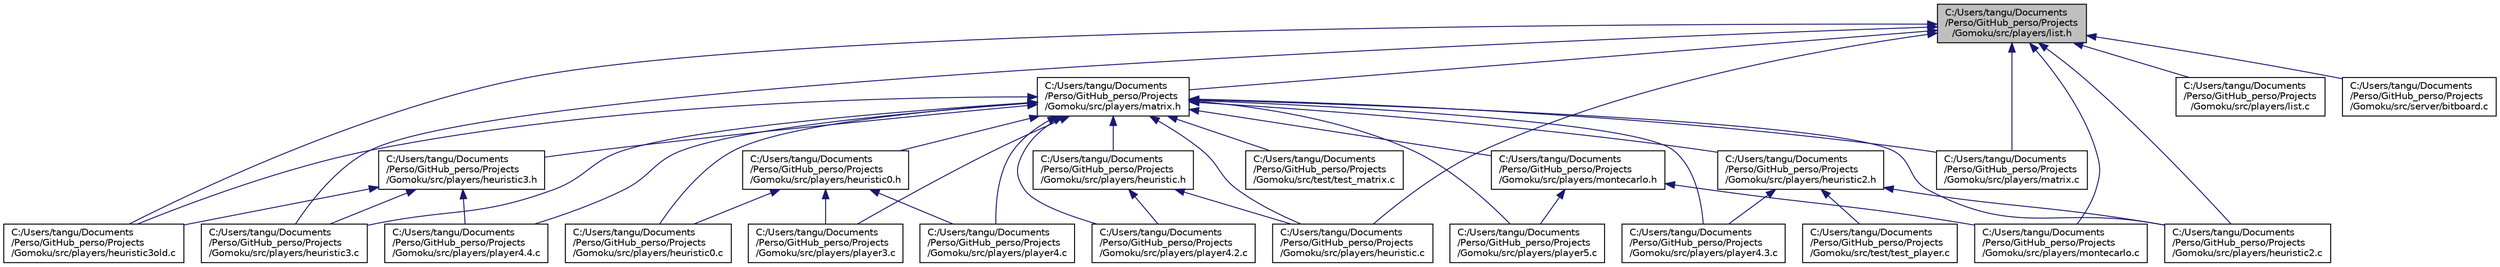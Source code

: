 digraph "C:/Users/tangu/Documents/Perso/GitHub_perso/Projects/Gomoku/src/players/list.h"
{
 // LATEX_PDF_SIZE
  edge [fontname="Helvetica",fontsize="10",labelfontname="Helvetica",labelfontsize="10"];
  node [fontname="Helvetica",fontsize="10",shape=record];
  Node1 [label="C:/Users/tangu/Documents\l/Perso/GitHub_perso/Projects\l/Gomoku/src/players/list.h",height=0.2,width=0.4,color="black", fillcolor="grey75", style="filled", fontcolor="black",tooltip=" "];
  Node1 -> Node2 [dir="back",color="midnightblue",fontsize="10",style="solid",fontname="Helvetica"];
  Node2 [label="C:/Users/tangu/Documents\l/Perso/GitHub_perso/Projects\l/Gomoku/src/players/heuristic.c",height=0.2,width=0.4,color="black", fillcolor="white", style="filled",URL="$heuristic_8c.html",tooltip=" "];
  Node1 -> Node3 [dir="back",color="midnightblue",fontsize="10",style="solid",fontname="Helvetica"];
  Node3 [label="C:/Users/tangu/Documents\l/Perso/GitHub_perso/Projects\l/Gomoku/src/players/heuristic2.c",height=0.2,width=0.4,color="black", fillcolor="white", style="filled",URL="$heuristic2_8c.html",tooltip=" "];
  Node1 -> Node4 [dir="back",color="midnightblue",fontsize="10",style="solid",fontname="Helvetica"];
  Node4 [label="C:/Users/tangu/Documents\l/Perso/GitHub_perso/Projects\l/Gomoku/src/players/heuristic3.c",height=0.2,width=0.4,color="black", fillcolor="white", style="filled",URL="$heuristic3_8c.html",tooltip=" "];
  Node1 -> Node5 [dir="back",color="midnightblue",fontsize="10",style="solid",fontname="Helvetica"];
  Node5 [label="C:/Users/tangu/Documents\l/Perso/GitHub_perso/Projects\l/Gomoku/src/players/heuristic3old.c",height=0.2,width=0.4,color="black", fillcolor="white", style="filled",URL="$heuristic3old_8c_source.html",tooltip=" "];
  Node1 -> Node6 [dir="back",color="midnightblue",fontsize="10",style="solid",fontname="Helvetica"];
  Node6 [label="C:/Users/tangu/Documents\l/Perso/GitHub_perso/Projects\l/Gomoku/src/players/list.c",height=0.2,width=0.4,color="black", fillcolor="white", style="filled",URL="$list_8c.html",tooltip=" "];
  Node1 -> Node7 [dir="back",color="midnightblue",fontsize="10",style="solid",fontname="Helvetica"];
  Node7 [label="C:/Users/tangu/Documents\l/Perso/GitHub_perso/Projects\l/Gomoku/src/players/matrix.c",height=0.2,width=0.4,color="black", fillcolor="white", style="filled",URL="$matrix_8c.html",tooltip=" "];
  Node1 -> Node8 [dir="back",color="midnightblue",fontsize="10",style="solid",fontname="Helvetica"];
  Node8 [label="C:/Users/tangu/Documents\l/Perso/GitHub_perso/Projects\l/Gomoku/src/players/matrix.h",height=0.2,width=0.4,color="black", fillcolor="white", style="filled",URL="$matrix_8h.html",tooltip=" "];
  Node8 -> Node2 [dir="back",color="midnightblue",fontsize="10",style="solid",fontname="Helvetica"];
  Node8 -> Node9 [dir="back",color="midnightblue",fontsize="10",style="solid",fontname="Helvetica"];
  Node9 [label="C:/Users/tangu/Documents\l/Perso/GitHub_perso/Projects\l/Gomoku/src/players/heuristic.h",height=0.2,width=0.4,color="black", fillcolor="white", style="filled",URL="$heuristic_8h.html",tooltip=" "];
  Node9 -> Node2 [dir="back",color="midnightblue",fontsize="10",style="solid",fontname="Helvetica"];
  Node9 -> Node10 [dir="back",color="midnightblue",fontsize="10",style="solid",fontname="Helvetica"];
  Node10 [label="C:/Users/tangu/Documents\l/Perso/GitHub_perso/Projects\l/Gomoku/src/players/player4.2.c",height=0.2,width=0.4,color="black", fillcolor="white", style="filled",URL="$player4_82_8c.html",tooltip=" "];
  Node8 -> Node11 [dir="back",color="midnightblue",fontsize="10",style="solid",fontname="Helvetica"];
  Node11 [label="C:/Users/tangu/Documents\l/Perso/GitHub_perso/Projects\l/Gomoku/src/players/heuristic0.c",height=0.2,width=0.4,color="black", fillcolor="white", style="filled",URL="$heuristic0_8c.html",tooltip=" "];
  Node8 -> Node12 [dir="back",color="midnightblue",fontsize="10",style="solid",fontname="Helvetica"];
  Node12 [label="C:/Users/tangu/Documents\l/Perso/GitHub_perso/Projects\l/Gomoku/src/players/heuristic0.h",height=0.2,width=0.4,color="black", fillcolor="white", style="filled",URL="$heuristic0_8h.html",tooltip=" "];
  Node12 -> Node11 [dir="back",color="midnightblue",fontsize="10",style="solid",fontname="Helvetica"];
  Node12 -> Node13 [dir="back",color="midnightblue",fontsize="10",style="solid",fontname="Helvetica"];
  Node13 [label="C:/Users/tangu/Documents\l/Perso/GitHub_perso/Projects\l/Gomoku/src/players/player3.c",height=0.2,width=0.4,color="black", fillcolor="white", style="filled",URL="$player3_8c.html",tooltip=" "];
  Node12 -> Node14 [dir="back",color="midnightblue",fontsize="10",style="solid",fontname="Helvetica"];
  Node14 [label="C:/Users/tangu/Documents\l/Perso/GitHub_perso/Projects\l/Gomoku/src/players/player4.c",height=0.2,width=0.4,color="black", fillcolor="white", style="filled",URL="$player4_8c.html",tooltip=" "];
  Node8 -> Node3 [dir="back",color="midnightblue",fontsize="10",style="solid",fontname="Helvetica"];
  Node8 -> Node15 [dir="back",color="midnightblue",fontsize="10",style="solid",fontname="Helvetica"];
  Node15 [label="C:/Users/tangu/Documents\l/Perso/GitHub_perso/Projects\l/Gomoku/src/players/heuristic2.h",height=0.2,width=0.4,color="black", fillcolor="white", style="filled",URL="$heuristic2_8h.html",tooltip=" "];
  Node15 -> Node3 [dir="back",color="midnightblue",fontsize="10",style="solid",fontname="Helvetica"];
  Node15 -> Node16 [dir="back",color="midnightblue",fontsize="10",style="solid",fontname="Helvetica"];
  Node16 [label="C:/Users/tangu/Documents\l/Perso/GitHub_perso/Projects\l/Gomoku/src/players/player4.3.c",height=0.2,width=0.4,color="black", fillcolor="white", style="filled",URL="$player4_83_8c.html",tooltip=" "];
  Node15 -> Node17 [dir="back",color="midnightblue",fontsize="10",style="solid",fontname="Helvetica"];
  Node17 [label="C:/Users/tangu/Documents\l/Perso/GitHub_perso/Projects\l/Gomoku/src/test/test_player.c",height=0.2,width=0.4,color="black", fillcolor="white", style="filled",URL="$test__player_8c_source.html",tooltip=" "];
  Node8 -> Node4 [dir="back",color="midnightblue",fontsize="10",style="solid",fontname="Helvetica"];
  Node8 -> Node18 [dir="back",color="midnightblue",fontsize="10",style="solid",fontname="Helvetica"];
  Node18 [label="C:/Users/tangu/Documents\l/Perso/GitHub_perso/Projects\l/Gomoku/src/players/heuristic3.h",height=0.2,width=0.4,color="black", fillcolor="white", style="filled",URL="$heuristic3_8h.html",tooltip=" "];
  Node18 -> Node4 [dir="back",color="midnightblue",fontsize="10",style="solid",fontname="Helvetica"];
  Node18 -> Node5 [dir="back",color="midnightblue",fontsize="10",style="solid",fontname="Helvetica"];
  Node18 -> Node19 [dir="back",color="midnightblue",fontsize="10",style="solid",fontname="Helvetica"];
  Node19 [label="C:/Users/tangu/Documents\l/Perso/GitHub_perso/Projects\l/Gomoku/src/players/player4.4.c",height=0.2,width=0.4,color="black", fillcolor="white", style="filled",URL="$player4_84_8c_source.html",tooltip=" "];
  Node8 -> Node5 [dir="back",color="midnightblue",fontsize="10",style="solid",fontname="Helvetica"];
  Node8 -> Node7 [dir="back",color="midnightblue",fontsize="10",style="solid",fontname="Helvetica"];
  Node8 -> Node20 [dir="back",color="midnightblue",fontsize="10",style="solid",fontname="Helvetica"];
  Node20 [label="C:/Users/tangu/Documents\l/Perso/GitHub_perso/Projects\l/Gomoku/src/players/montecarlo.h",height=0.2,width=0.4,color="black", fillcolor="white", style="filled",URL="$montecarlo_8h_source.html",tooltip=" "];
  Node20 -> Node21 [dir="back",color="midnightblue",fontsize="10",style="solid",fontname="Helvetica"];
  Node21 [label="C:/Users/tangu/Documents\l/Perso/GitHub_perso/Projects\l/Gomoku/src/players/montecarlo.c",height=0.2,width=0.4,color="black", fillcolor="white", style="filled",URL="$montecarlo_8c_source.html",tooltip=" "];
  Node20 -> Node22 [dir="back",color="midnightblue",fontsize="10",style="solid",fontname="Helvetica"];
  Node22 [label="C:/Users/tangu/Documents\l/Perso/GitHub_perso/Projects\l/Gomoku/src/players/player5.c",height=0.2,width=0.4,color="black", fillcolor="white", style="filled",URL="$player5_8c.html",tooltip=" "];
  Node8 -> Node13 [dir="back",color="midnightblue",fontsize="10",style="solid",fontname="Helvetica"];
  Node8 -> Node10 [dir="back",color="midnightblue",fontsize="10",style="solid",fontname="Helvetica"];
  Node8 -> Node16 [dir="back",color="midnightblue",fontsize="10",style="solid",fontname="Helvetica"];
  Node8 -> Node19 [dir="back",color="midnightblue",fontsize="10",style="solid",fontname="Helvetica"];
  Node8 -> Node14 [dir="back",color="midnightblue",fontsize="10",style="solid",fontname="Helvetica"];
  Node8 -> Node22 [dir="back",color="midnightblue",fontsize="10",style="solid",fontname="Helvetica"];
  Node8 -> Node23 [dir="back",color="midnightblue",fontsize="10",style="solid",fontname="Helvetica"];
  Node23 [label="C:/Users/tangu/Documents\l/Perso/GitHub_perso/Projects\l/Gomoku/src/test/test_matrix.c",height=0.2,width=0.4,color="black", fillcolor="white", style="filled",URL="$test__matrix_8c_source.html",tooltip=" "];
  Node1 -> Node21 [dir="back",color="midnightblue",fontsize="10",style="solid",fontname="Helvetica"];
  Node1 -> Node24 [dir="back",color="midnightblue",fontsize="10",style="solid",fontname="Helvetica"];
  Node24 [label="C:/Users/tangu/Documents\l/Perso/GitHub_perso/Projects\l/Gomoku/src/server/bitboard.c",height=0.2,width=0.4,color="black", fillcolor="white", style="filled",URL="$bitboard_8c.html",tooltip=" "];
}
